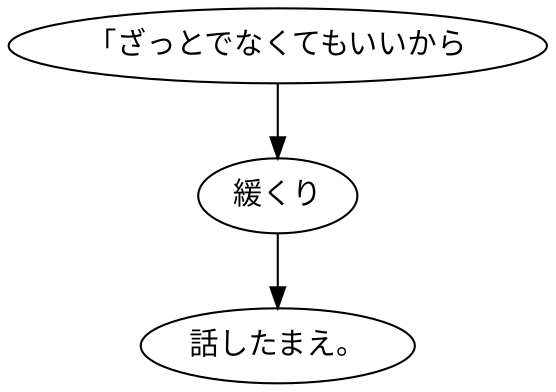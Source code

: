 digraph graph8145 {
	node0 [label="「ざっとでなくてもいいから"];
	node1 [label="緩くり"];
	node2 [label="話したまえ。"];
	node0 -> node1;
	node1 -> node2;
}
